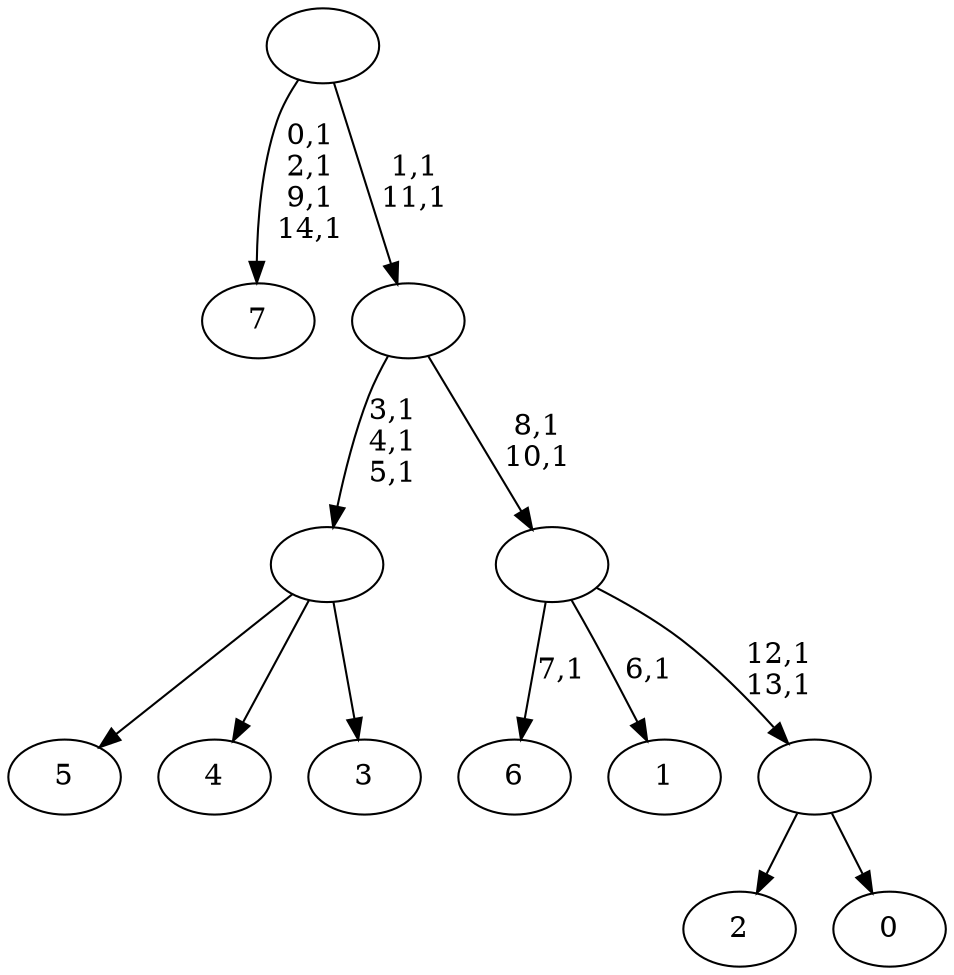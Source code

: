 digraph T {
	23 [label="7"]
	18 [label="6"]
	16 [label="5"]
	15 [label="4"]
	14 [label="3"]
	13 [label=""]
	10 [label="2"]
	9 [label="1"]
	7 [label="0"]
	6 [label=""]
	4 [label=""]
	2 [label=""]
	0 [label=""]
	13 -> 16 [label=""]
	13 -> 15 [label=""]
	13 -> 14 [label=""]
	6 -> 10 [label=""]
	6 -> 7 [label=""]
	4 -> 6 [label="12,1\n13,1"]
	4 -> 9 [label="6,1"]
	4 -> 18 [label="7,1"]
	2 -> 4 [label="8,1\n10,1"]
	2 -> 13 [label="3,1\n4,1\n5,1"]
	0 -> 2 [label="1,1\n11,1"]
	0 -> 23 [label="0,1\n2,1\n9,1\n14,1"]
}
